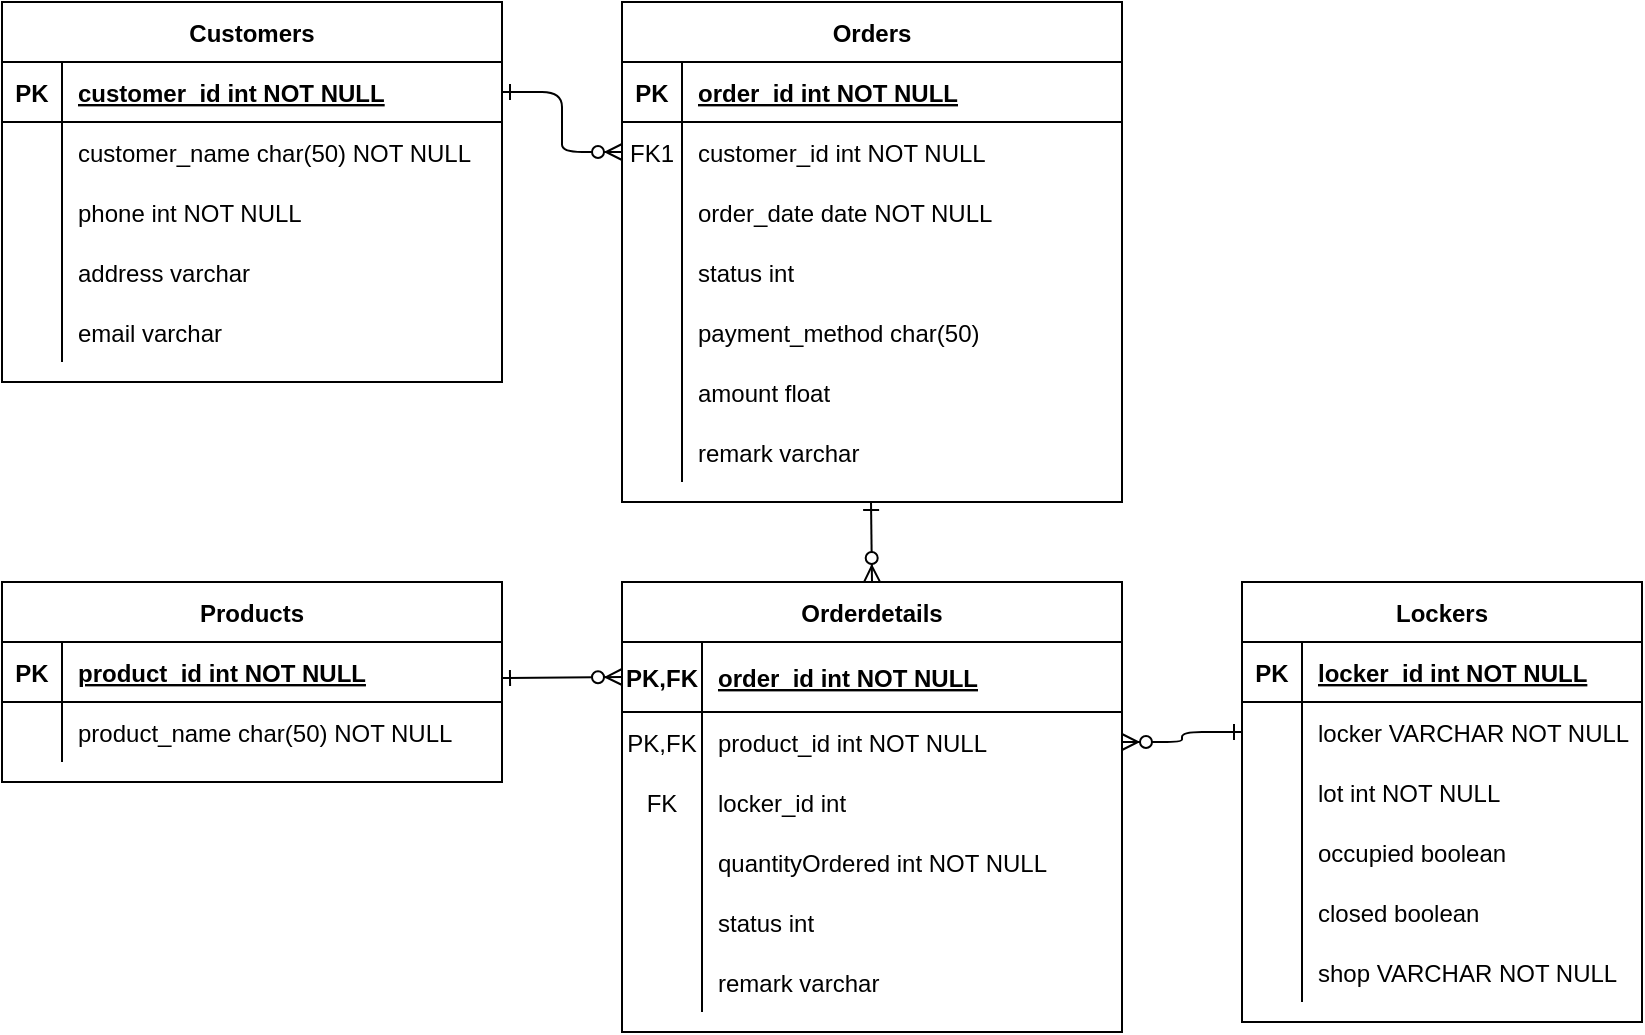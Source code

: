 <mxfile version="13.7.3" type="device"><diagram id="grjkItqrMykEuJ32szFW" name="Page-2"><mxGraphModel dx="1053" dy="493" grid="1" gridSize="10" guides="1" tooltips="1" connect="1" arrows="1" fold="1" page="1" pageScale="1" pageWidth="850" pageHeight="1100" math="0" shadow="0"><root><mxCell id="0"/><mxCell id="1" parent="0"/><mxCell id="LS-kDcIeVGVTbDfE-FYb-1" value="" style="edgeStyle=entityRelationEdgeStyle;endArrow=ERzeroToMany;startArrow=ERone;endFill=1;startFill=0;" parent="1" source="LS-kDcIeVGVTbDfE-FYb-39" target="LS-kDcIeVGVTbDfE-FYb-7" edge="1"><mxGeometry width="100" height="100" relative="1" as="geometry"><mxPoint x="230" y="680" as="sourcePoint"/><mxPoint x="330" y="580" as="targetPoint"/></mxGeometry></mxCell><mxCell id="LS-kDcIeVGVTbDfE-FYb-2" value="" style="edgeStyle=orthogonalEdgeStyle;endArrow=ERzeroToMany;startArrow=ERone;endFill=1;startFill=0;exitX=0;exitY=0.5;exitDx=0;exitDy=0;entryX=1;entryY=0.5;entryDx=0;entryDy=0;" parent="1" source="LS-kDcIeVGVTbDfE-FYb-32" target="LS-kDcIeVGVTbDfE-FYb-58" edge="1"><mxGeometry width="100" height="100" relative="1" as="geometry"><mxPoint x="290" y="110" as="sourcePoint"/><mxPoint x="630" y="115" as="targetPoint"/></mxGeometry></mxCell><mxCell id="LS-kDcIeVGVTbDfE-FYb-3" value="Orders" style="shape=table;startSize=30;container=1;collapsible=1;childLayout=tableLayout;fixedRows=1;rowLines=0;fontStyle=1;align=center;resizeLast=1;" parent="1" vertex="1"><mxGeometry x="320" y="80" width="250" height="250" as="geometry"/></mxCell><mxCell id="LS-kDcIeVGVTbDfE-FYb-4" value="" style="shape=partialRectangle;collapsible=0;dropTarget=0;pointerEvents=0;fillColor=none;points=[[0,0.5],[1,0.5]];portConstraint=eastwest;top=0;left=0;right=0;bottom=1;" parent="LS-kDcIeVGVTbDfE-FYb-3" vertex="1"><mxGeometry y="30" width="250" height="30" as="geometry"/></mxCell><mxCell id="LS-kDcIeVGVTbDfE-FYb-5" value="PK" style="shape=partialRectangle;overflow=hidden;connectable=0;fillColor=none;top=0;left=0;bottom=0;right=0;fontStyle=1;" parent="LS-kDcIeVGVTbDfE-FYb-4" vertex="1"><mxGeometry width="30" height="30" as="geometry"><mxRectangle width="30" height="30" as="alternateBounds"/></mxGeometry></mxCell><mxCell id="LS-kDcIeVGVTbDfE-FYb-6" value="order_id int NOT NULL " style="shape=partialRectangle;overflow=hidden;connectable=0;fillColor=none;top=0;left=0;bottom=0;right=0;align=left;spacingLeft=6;fontStyle=5;" parent="LS-kDcIeVGVTbDfE-FYb-4" vertex="1"><mxGeometry x="30" width="220" height="30" as="geometry"><mxRectangle width="220" height="30" as="alternateBounds"/></mxGeometry></mxCell><mxCell id="LS-kDcIeVGVTbDfE-FYb-7" value="" style="shape=partialRectangle;collapsible=0;dropTarget=0;pointerEvents=0;fillColor=none;points=[[0,0.5],[1,0.5]];portConstraint=eastwest;top=0;left=0;right=0;bottom=0;" parent="LS-kDcIeVGVTbDfE-FYb-3" vertex="1"><mxGeometry y="60" width="250" height="30" as="geometry"/></mxCell><mxCell id="LS-kDcIeVGVTbDfE-FYb-8" value="FK1" style="shape=partialRectangle;overflow=hidden;connectable=0;fillColor=none;top=0;left=0;bottom=0;right=0;" parent="LS-kDcIeVGVTbDfE-FYb-7" vertex="1"><mxGeometry width="30" height="30" as="geometry"><mxRectangle width="30" height="30" as="alternateBounds"/></mxGeometry></mxCell><mxCell id="LS-kDcIeVGVTbDfE-FYb-9" value="customer_id int NOT NULL" style="shape=partialRectangle;overflow=hidden;connectable=0;fillColor=none;top=0;left=0;bottom=0;right=0;align=left;spacingLeft=6;" parent="LS-kDcIeVGVTbDfE-FYb-7" vertex="1"><mxGeometry x="30" width="220" height="30" as="geometry"><mxRectangle width="220" height="30" as="alternateBounds"/></mxGeometry></mxCell><mxCell id="LS-kDcIeVGVTbDfE-FYb-13" value="" style="shape=partialRectangle;collapsible=0;dropTarget=0;pointerEvents=0;fillColor=none;points=[[0,0.5],[1,0.5]];portConstraint=eastwest;top=0;left=0;right=0;bottom=0;" parent="LS-kDcIeVGVTbDfE-FYb-3" vertex="1"><mxGeometry y="90" width="250" height="30" as="geometry"/></mxCell><mxCell id="LS-kDcIeVGVTbDfE-FYb-14" value="" style="shape=partialRectangle;overflow=hidden;connectable=0;fillColor=none;top=0;left=0;bottom=0;right=0;" parent="LS-kDcIeVGVTbDfE-FYb-13" vertex="1"><mxGeometry width="30" height="30" as="geometry"><mxRectangle width="30" height="30" as="alternateBounds"/></mxGeometry></mxCell><mxCell id="LS-kDcIeVGVTbDfE-FYb-15" value="order_date date NOT NULL" style="shape=partialRectangle;overflow=hidden;connectable=0;fillColor=none;top=0;left=0;bottom=0;right=0;align=left;spacingLeft=6;" parent="LS-kDcIeVGVTbDfE-FYb-13" vertex="1"><mxGeometry x="30" width="220" height="30" as="geometry"><mxRectangle width="220" height="30" as="alternateBounds"/></mxGeometry></mxCell><mxCell id="LS-kDcIeVGVTbDfE-FYb-16" value="" style="shape=partialRectangle;collapsible=0;dropTarget=0;pointerEvents=0;fillColor=none;points=[[0,0.5],[1,0.5]];portConstraint=eastwest;top=0;left=0;right=0;bottom=0;" parent="LS-kDcIeVGVTbDfE-FYb-3" vertex="1"><mxGeometry y="120" width="250" height="30" as="geometry"/></mxCell><mxCell id="LS-kDcIeVGVTbDfE-FYb-17" value="" style="shape=partialRectangle;overflow=hidden;connectable=0;fillColor=none;top=0;left=0;bottom=0;right=0;" parent="LS-kDcIeVGVTbDfE-FYb-16" vertex="1"><mxGeometry width="30" height="30" as="geometry"><mxRectangle width="30" height="30" as="alternateBounds"/></mxGeometry></mxCell><mxCell id="LS-kDcIeVGVTbDfE-FYb-18" value="status int" style="shape=partialRectangle;overflow=hidden;connectable=0;fillColor=none;top=0;left=0;bottom=0;right=0;align=left;spacingLeft=6;" parent="LS-kDcIeVGVTbDfE-FYb-16" vertex="1"><mxGeometry x="30" width="220" height="30" as="geometry"><mxRectangle width="220" height="30" as="alternateBounds"/></mxGeometry></mxCell><mxCell id="LS-kDcIeVGVTbDfE-FYb-19" value="" style="shape=partialRectangle;collapsible=0;dropTarget=0;pointerEvents=0;fillColor=none;points=[[0,0.5],[1,0.5]];portConstraint=eastwest;top=0;left=0;right=0;bottom=0;" parent="LS-kDcIeVGVTbDfE-FYb-3" vertex="1"><mxGeometry y="150" width="250" height="30" as="geometry"/></mxCell><mxCell id="LS-kDcIeVGVTbDfE-FYb-20" value="" style="shape=partialRectangle;overflow=hidden;connectable=0;fillColor=none;top=0;left=0;bottom=0;right=0;" parent="LS-kDcIeVGVTbDfE-FYb-19" vertex="1"><mxGeometry width="30" height="30" as="geometry"><mxRectangle width="30" height="30" as="alternateBounds"/></mxGeometry></mxCell><mxCell id="LS-kDcIeVGVTbDfE-FYb-21" value="payment_method char(50)" style="shape=partialRectangle;overflow=hidden;connectable=0;fillColor=none;top=0;left=0;bottom=0;right=0;align=left;spacingLeft=6;" parent="LS-kDcIeVGVTbDfE-FYb-19" vertex="1"><mxGeometry x="30" width="220" height="30" as="geometry"><mxRectangle width="220" height="30" as="alternateBounds"/></mxGeometry></mxCell><mxCell id="LS-kDcIeVGVTbDfE-FYb-22" value="" style="shape=partialRectangle;collapsible=0;dropTarget=0;pointerEvents=0;fillColor=none;points=[[0,0.5],[1,0.5]];portConstraint=eastwest;top=0;left=0;right=0;bottom=0;" parent="LS-kDcIeVGVTbDfE-FYb-3" vertex="1"><mxGeometry y="180" width="250" height="30" as="geometry"/></mxCell><mxCell id="LS-kDcIeVGVTbDfE-FYb-23" value="" style="shape=partialRectangle;overflow=hidden;connectable=0;fillColor=none;top=0;left=0;bottom=0;right=0;" parent="LS-kDcIeVGVTbDfE-FYb-22" vertex="1"><mxGeometry width="30" height="30" as="geometry"><mxRectangle width="30" height="30" as="alternateBounds"/></mxGeometry></mxCell><mxCell id="LS-kDcIeVGVTbDfE-FYb-24" value="amount float" style="shape=partialRectangle;overflow=hidden;connectable=0;fillColor=none;top=0;left=0;bottom=0;right=0;align=left;spacingLeft=6;" parent="LS-kDcIeVGVTbDfE-FYb-22" vertex="1"><mxGeometry x="30" width="220" height="30" as="geometry"><mxRectangle width="220" height="30" as="alternateBounds"/></mxGeometry></mxCell><mxCell id="LS-kDcIeVGVTbDfE-FYb-25" value="" style="shape=partialRectangle;collapsible=0;dropTarget=0;pointerEvents=0;fillColor=none;points=[[0,0.5],[1,0.5]];portConstraint=eastwest;top=0;left=0;right=0;bottom=0;" parent="LS-kDcIeVGVTbDfE-FYb-3" vertex="1"><mxGeometry y="210" width="250" height="30" as="geometry"/></mxCell><mxCell id="LS-kDcIeVGVTbDfE-FYb-26" value="" style="shape=partialRectangle;overflow=hidden;connectable=0;fillColor=none;top=0;left=0;bottom=0;right=0;" parent="LS-kDcIeVGVTbDfE-FYb-25" vertex="1"><mxGeometry width="30" height="30" as="geometry"><mxRectangle width="30" height="30" as="alternateBounds"/></mxGeometry></mxCell><mxCell id="LS-kDcIeVGVTbDfE-FYb-27" value="remark varchar" style="shape=partialRectangle;overflow=hidden;connectable=0;fillColor=none;top=0;left=0;bottom=0;right=0;align=left;spacingLeft=6;" parent="LS-kDcIeVGVTbDfE-FYb-25" vertex="1"><mxGeometry x="30" width="220" height="30" as="geometry"><mxRectangle width="220" height="30" as="alternateBounds"/></mxGeometry></mxCell><mxCell id="LS-kDcIeVGVTbDfE-FYb-28" value="Lockers" style="shape=table;startSize=30;container=1;collapsible=1;childLayout=tableLayout;fixedRows=1;rowLines=0;fontStyle=1;align=center;resizeLast=1;" parent="1" vertex="1"><mxGeometry x="630" y="370" width="200" height="220" as="geometry"/></mxCell><mxCell id="LS-kDcIeVGVTbDfE-FYb-29" value="" style="shape=partialRectangle;collapsible=0;dropTarget=0;pointerEvents=0;fillColor=none;points=[[0,0.5],[1,0.5]];portConstraint=eastwest;top=0;left=0;right=0;bottom=1;" parent="LS-kDcIeVGVTbDfE-FYb-28" vertex="1"><mxGeometry y="30" width="200" height="30" as="geometry"/></mxCell><mxCell id="LS-kDcIeVGVTbDfE-FYb-30" value="PK" style="shape=partialRectangle;overflow=hidden;connectable=0;fillColor=none;top=0;left=0;bottom=0;right=0;fontStyle=1;" parent="LS-kDcIeVGVTbDfE-FYb-29" vertex="1"><mxGeometry width="30" height="30" as="geometry"><mxRectangle width="30" height="30" as="alternateBounds"/></mxGeometry></mxCell><mxCell id="LS-kDcIeVGVTbDfE-FYb-31" value="locker_id int NOT NULL " style="shape=partialRectangle;overflow=hidden;connectable=0;fillColor=none;top=0;left=0;bottom=0;right=0;align=left;spacingLeft=6;fontStyle=5;" parent="LS-kDcIeVGVTbDfE-FYb-29" vertex="1"><mxGeometry x="30" width="170" height="30" as="geometry"><mxRectangle width="170" height="30" as="alternateBounds"/></mxGeometry></mxCell><mxCell id="LS-kDcIeVGVTbDfE-FYb-32" value="" style="shape=partialRectangle;collapsible=0;dropTarget=0;pointerEvents=0;fillColor=none;points=[[0,0.5],[1,0.5]];portConstraint=eastwest;top=0;left=0;right=0;bottom=0;" parent="LS-kDcIeVGVTbDfE-FYb-28" vertex="1"><mxGeometry y="60" width="200" height="30" as="geometry"/></mxCell><mxCell id="LS-kDcIeVGVTbDfE-FYb-33" value="" style="shape=partialRectangle;overflow=hidden;connectable=0;fillColor=none;top=0;left=0;bottom=0;right=0;" parent="LS-kDcIeVGVTbDfE-FYb-32" vertex="1"><mxGeometry width="30" height="30" as="geometry"><mxRectangle width="30" height="30" as="alternateBounds"/></mxGeometry></mxCell><mxCell id="LS-kDcIeVGVTbDfE-FYb-34" value="locker VARCHAR NOT NULL" style="shape=partialRectangle;overflow=hidden;connectable=0;fillColor=none;top=0;left=0;bottom=0;right=0;align=left;spacingLeft=6;" parent="LS-kDcIeVGVTbDfE-FYb-32" vertex="1"><mxGeometry x="30" width="170" height="30" as="geometry"><mxRectangle width="170" height="30" as="alternateBounds"/></mxGeometry></mxCell><mxCell id="MwimiE2lB3HSXXo6XYTn-4" value="" style="shape=partialRectangle;collapsible=0;dropTarget=0;pointerEvents=0;fillColor=none;points=[[0,0.5],[1,0.5]];portConstraint=eastwest;top=0;left=0;right=0;bottom=0;" parent="LS-kDcIeVGVTbDfE-FYb-28" vertex="1"><mxGeometry y="90" width="200" height="30" as="geometry"/></mxCell><mxCell id="MwimiE2lB3HSXXo6XYTn-5" value="" style="shape=partialRectangle;overflow=hidden;connectable=0;fillColor=none;top=0;left=0;bottom=0;right=0;" parent="MwimiE2lB3HSXXo6XYTn-4" vertex="1"><mxGeometry width="30" height="30" as="geometry"><mxRectangle width="30" height="30" as="alternateBounds"/></mxGeometry></mxCell><mxCell id="MwimiE2lB3HSXXo6XYTn-6" value="lot int NOT NULL" style="shape=partialRectangle;overflow=hidden;connectable=0;fillColor=none;top=0;left=0;bottom=0;right=0;align=left;spacingLeft=6;" parent="MwimiE2lB3HSXXo6XYTn-4" vertex="1"><mxGeometry x="30" width="170" height="30" as="geometry"><mxRectangle width="170" height="30" as="alternateBounds"/></mxGeometry></mxCell><mxCell id="LS-kDcIeVGVTbDfE-FYb-35" value="" style="shape=partialRectangle;collapsible=0;dropTarget=0;pointerEvents=0;fillColor=none;points=[[0,0.5],[1,0.5]];portConstraint=eastwest;top=0;left=0;right=0;bottom=0;" parent="LS-kDcIeVGVTbDfE-FYb-28" vertex="1"><mxGeometry y="120" width="200" height="30" as="geometry"/></mxCell><mxCell id="LS-kDcIeVGVTbDfE-FYb-36" value="" style="shape=partialRectangle;overflow=hidden;connectable=0;fillColor=none;top=0;left=0;bottom=0;right=0;" parent="LS-kDcIeVGVTbDfE-FYb-35" vertex="1"><mxGeometry width="30" height="30" as="geometry"><mxRectangle width="30" height="30" as="alternateBounds"/></mxGeometry></mxCell><mxCell id="LS-kDcIeVGVTbDfE-FYb-37" value="occupied boolean" style="shape=partialRectangle;overflow=hidden;connectable=0;fillColor=none;top=0;left=0;bottom=0;right=0;align=left;spacingLeft=6;" parent="LS-kDcIeVGVTbDfE-FYb-35" vertex="1"><mxGeometry x="30" width="170" height="30" as="geometry"><mxRectangle width="170" height="30" as="alternateBounds"/></mxGeometry></mxCell><mxCell id="MwimiE2lB3HSXXo6XYTn-1" value="" style="shape=partialRectangle;collapsible=0;dropTarget=0;pointerEvents=0;fillColor=none;points=[[0,0.5],[1,0.5]];portConstraint=eastwest;top=0;left=0;right=0;bottom=0;" parent="LS-kDcIeVGVTbDfE-FYb-28" vertex="1"><mxGeometry y="150" width="200" height="30" as="geometry"/></mxCell><mxCell id="MwimiE2lB3HSXXo6XYTn-2" value="" style="shape=partialRectangle;overflow=hidden;connectable=0;fillColor=none;top=0;left=0;bottom=0;right=0;" parent="MwimiE2lB3HSXXo6XYTn-1" vertex="1"><mxGeometry width="30" height="30" as="geometry"><mxRectangle width="30" height="30" as="alternateBounds"/></mxGeometry></mxCell><mxCell id="MwimiE2lB3HSXXo6XYTn-3" value="closed boolean" style="shape=partialRectangle;overflow=hidden;connectable=0;fillColor=none;top=0;left=0;bottom=0;right=0;align=left;spacingLeft=6;" parent="MwimiE2lB3HSXXo6XYTn-1" vertex="1"><mxGeometry x="30" width="170" height="30" as="geometry"><mxRectangle width="170" height="30" as="alternateBounds"/></mxGeometry></mxCell><mxCell id="e6Lt8sVn6XmktYVXnQuO-1" value="" style="shape=partialRectangle;collapsible=0;dropTarget=0;pointerEvents=0;fillColor=none;points=[[0,0.5],[1,0.5]];portConstraint=eastwest;top=0;left=0;right=0;bottom=0;" vertex="1" parent="LS-kDcIeVGVTbDfE-FYb-28"><mxGeometry y="180" width="200" height="30" as="geometry"/></mxCell><mxCell id="e6Lt8sVn6XmktYVXnQuO-2" value="" style="shape=partialRectangle;overflow=hidden;connectable=0;fillColor=none;top=0;left=0;bottom=0;right=0;" vertex="1" parent="e6Lt8sVn6XmktYVXnQuO-1"><mxGeometry width="30" height="30" as="geometry"><mxRectangle width="30" height="30" as="alternateBounds"/></mxGeometry></mxCell><mxCell id="e6Lt8sVn6XmktYVXnQuO-3" value="shop VARCHAR NOT NULL" style="shape=partialRectangle;overflow=hidden;connectable=0;fillColor=none;top=0;left=0;bottom=0;right=0;align=left;spacingLeft=6;" vertex="1" parent="e6Lt8sVn6XmktYVXnQuO-1"><mxGeometry x="30" width="170" height="30" as="geometry"><mxRectangle width="170" height="30" as="alternateBounds"/></mxGeometry></mxCell><mxCell id="LS-kDcIeVGVTbDfE-FYb-38" value="Customers" style="shape=table;startSize=30;container=1;collapsible=1;childLayout=tableLayout;fixedRows=1;rowLines=0;fontStyle=1;align=center;resizeLast=1;" parent="1" vertex="1"><mxGeometry x="10" y="80" width="250" height="190" as="geometry"/></mxCell><mxCell id="LS-kDcIeVGVTbDfE-FYb-39" value="" style="shape=partialRectangle;collapsible=0;dropTarget=0;pointerEvents=0;fillColor=none;points=[[0,0.5],[1,0.5]];portConstraint=eastwest;top=0;left=0;right=0;bottom=1;" parent="LS-kDcIeVGVTbDfE-FYb-38" vertex="1"><mxGeometry y="30" width="250" height="30" as="geometry"/></mxCell><mxCell id="LS-kDcIeVGVTbDfE-FYb-40" value="PK" style="shape=partialRectangle;overflow=hidden;connectable=0;fillColor=none;top=0;left=0;bottom=0;right=0;fontStyle=1;" parent="LS-kDcIeVGVTbDfE-FYb-39" vertex="1"><mxGeometry width="30" height="30" as="geometry"><mxRectangle width="30" height="30" as="alternateBounds"/></mxGeometry></mxCell><mxCell id="LS-kDcIeVGVTbDfE-FYb-41" value="customer_id int NOT NULL " style="shape=partialRectangle;overflow=hidden;connectable=0;fillColor=none;top=0;left=0;bottom=0;right=0;align=left;spacingLeft=6;fontStyle=5;" parent="LS-kDcIeVGVTbDfE-FYb-39" vertex="1"><mxGeometry x="30" width="220" height="30" as="geometry"><mxRectangle width="220" height="30" as="alternateBounds"/></mxGeometry></mxCell><mxCell id="LS-kDcIeVGVTbDfE-FYb-42" value="" style="shape=partialRectangle;collapsible=0;dropTarget=0;pointerEvents=0;fillColor=none;points=[[0,0.5],[1,0.5]];portConstraint=eastwest;top=0;left=0;right=0;bottom=0;" parent="LS-kDcIeVGVTbDfE-FYb-38" vertex="1"><mxGeometry y="60" width="250" height="30" as="geometry"/></mxCell><mxCell id="LS-kDcIeVGVTbDfE-FYb-43" value="" style="shape=partialRectangle;overflow=hidden;connectable=0;fillColor=none;top=0;left=0;bottom=0;right=0;" parent="LS-kDcIeVGVTbDfE-FYb-42" vertex="1"><mxGeometry width="30" height="30" as="geometry"><mxRectangle width="30" height="30" as="alternateBounds"/></mxGeometry></mxCell><mxCell id="LS-kDcIeVGVTbDfE-FYb-44" value="customer_name char(50) NOT NULL" style="shape=partialRectangle;overflow=hidden;connectable=0;fillColor=none;top=0;left=0;bottom=0;right=0;align=left;spacingLeft=6;" parent="LS-kDcIeVGVTbDfE-FYb-42" vertex="1"><mxGeometry x="30" width="220" height="30" as="geometry"><mxRectangle width="220" height="30" as="alternateBounds"/></mxGeometry></mxCell><mxCell id="LS-kDcIeVGVTbDfE-FYb-45" value="" style="shape=partialRectangle;collapsible=0;dropTarget=0;pointerEvents=0;fillColor=none;points=[[0,0.5],[1,0.5]];portConstraint=eastwest;top=0;left=0;right=0;bottom=0;" parent="LS-kDcIeVGVTbDfE-FYb-38" vertex="1"><mxGeometry y="90" width="250" height="30" as="geometry"/></mxCell><mxCell id="LS-kDcIeVGVTbDfE-FYb-46" value="" style="shape=partialRectangle;overflow=hidden;connectable=0;fillColor=none;top=0;left=0;bottom=0;right=0;" parent="LS-kDcIeVGVTbDfE-FYb-45" vertex="1"><mxGeometry width="30" height="30" as="geometry"><mxRectangle width="30" height="30" as="alternateBounds"/></mxGeometry></mxCell><mxCell id="LS-kDcIeVGVTbDfE-FYb-47" value="phone int NOT NULL" style="shape=partialRectangle;overflow=hidden;connectable=0;fillColor=none;top=0;left=0;bottom=0;right=0;align=left;spacingLeft=6;" parent="LS-kDcIeVGVTbDfE-FYb-45" vertex="1"><mxGeometry x="30" width="220" height="30" as="geometry"><mxRectangle width="220" height="30" as="alternateBounds"/></mxGeometry></mxCell><mxCell id="LS-kDcIeVGVTbDfE-FYb-48" value="" style="shape=partialRectangle;collapsible=0;dropTarget=0;pointerEvents=0;fillColor=none;points=[[0,0.5],[1,0.5]];portConstraint=eastwest;top=0;left=0;right=0;bottom=0;" parent="LS-kDcIeVGVTbDfE-FYb-38" vertex="1"><mxGeometry y="120" width="250" height="30" as="geometry"/></mxCell><mxCell id="LS-kDcIeVGVTbDfE-FYb-49" value="" style="shape=partialRectangle;overflow=hidden;connectable=0;fillColor=none;top=0;left=0;bottom=0;right=0;" parent="LS-kDcIeVGVTbDfE-FYb-48" vertex="1"><mxGeometry width="30" height="30" as="geometry"><mxRectangle width="30" height="30" as="alternateBounds"/></mxGeometry></mxCell><mxCell id="LS-kDcIeVGVTbDfE-FYb-50" value="address varchar" style="shape=partialRectangle;overflow=hidden;connectable=0;fillColor=none;top=0;left=0;bottom=0;right=0;align=left;spacingLeft=6;" parent="LS-kDcIeVGVTbDfE-FYb-48" vertex="1"><mxGeometry x="30" width="220" height="30" as="geometry"><mxRectangle width="220" height="30" as="alternateBounds"/></mxGeometry></mxCell><mxCell id="LS-kDcIeVGVTbDfE-FYb-51" value="" style="shape=partialRectangle;collapsible=0;dropTarget=0;pointerEvents=0;fillColor=none;points=[[0,0.5],[1,0.5]];portConstraint=eastwest;top=0;left=0;right=0;bottom=0;" parent="LS-kDcIeVGVTbDfE-FYb-38" vertex="1"><mxGeometry y="150" width="250" height="30" as="geometry"/></mxCell><mxCell id="LS-kDcIeVGVTbDfE-FYb-52" value="" style="shape=partialRectangle;overflow=hidden;connectable=0;fillColor=none;top=0;left=0;bottom=0;right=0;" parent="LS-kDcIeVGVTbDfE-FYb-51" vertex="1"><mxGeometry width="30" height="30" as="geometry"><mxRectangle width="30" height="30" as="alternateBounds"/></mxGeometry></mxCell><mxCell id="LS-kDcIeVGVTbDfE-FYb-53" value="email varchar" style="shape=partialRectangle;overflow=hidden;connectable=0;fillColor=none;top=0;left=0;bottom=0;right=0;align=left;spacingLeft=6;" parent="LS-kDcIeVGVTbDfE-FYb-51" vertex="1"><mxGeometry x="30" width="220" height="30" as="geometry"><mxRectangle width="220" height="30" as="alternateBounds"/></mxGeometry></mxCell><mxCell id="LS-kDcIeVGVTbDfE-FYb-54" value="Orderdetails" style="shape=table;startSize=30;container=1;collapsible=1;childLayout=tableLayout;fixedRows=1;rowLines=0;fontStyle=1;align=center;resizeLast=1;" parent="1" vertex="1"><mxGeometry x="320" y="370" width="250" height="225" as="geometry"/></mxCell><mxCell id="LS-kDcIeVGVTbDfE-FYb-55" value="" style="shape=partialRectangle;collapsible=0;dropTarget=0;pointerEvents=0;fillColor=none;points=[[0,0.5],[1,0.5]];portConstraint=eastwest;top=0;left=0;right=0;bottom=1;" parent="LS-kDcIeVGVTbDfE-FYb-54" vertex="1"><mxGeometry y="30" width="250" height="35" as="geometry"/></mxCell><mxCell id="LS-kDcIeVGVTbDfE-FYb-56" value="PK,FK" style="shape=partialRectangle;overflow=hidden;connectable=0;fillColor=none;top=0;left=0;bottom=0;right=0;fontStyle=1;" parent="LS-kDcIeVGVTbDfE-FYb-55" vertex="1"><mxGeometry width="40" height="35" as="geometry"><mxRectangle width="40" height="35" as="alternateBounds"/></mxGeometry></mxCell><mxCell id="LS-kDcIeVGVTbDfE-FYb-57" value="order_id int NOT NULL " style="shape=partialRectangle;overflow=hidden;connectable=0;fillColor=none;top=0;left=0;bottom=0;right=0;align=left;spacingLeft=6;fontStyle=5;" parent="LS-kDcIeVGVTbDfE-FYb-55" vertex="1"><mxGeometry x="40" width="210" height="35" as="geometry"><mxRectangle width="210" height="35" as="alternateBounds"/></mxGeometry></mxCell><mxCell id="LS-kDcIeVGVTbDfE-FYb-58" value="" style="shape=partialRectangle;collapsible=0;dropTarget=0;pointerEvents=0;fillColor=none;points=[[0,0.5],[1,0.5]];portConstraint=eastwest;top=0;left=0;right=0;bottom=0;" parent="LS-kDcIeVGVTbDfE-FYb-54" vertex="1"><mxGeometry y="65" width="250" height="30" as="geometry"/></mxCell><mxCell id="LS-kDcIeVGVTbDfE-FYb-59" value="PK,FK" style="shape=partialRectangle;overflow=hidden;connectable=0;fillColor=none;top=0;left=0;bottom=0;right=0;" parent="LS-kDcIeVGVTbDfE-FYb-58" vertex="1"><mxGeometry width="40" height="30" as="geometry"><mxRectangle width="40" height="30" as="alternateBounds"/></mxGeometry></mxCell><mxCell id="LS-kDcIeVGVTbDfE-FYb-60" value="product_id int NOT NULL" style="shape=partialRectangle;overflow=hidden;connectable=0;fillColor=none;top=0;left=0;bottom=0;right=0;align=left;spacingLeft=6;strokeColor=#000000;" parent="LS-kDcIeVGVTbDfE-FYb-58" vertex="1"><mxGeometry x="40" width="210" height="30" as="geometry"><mxRectangle width="210" height="30" as="alternateBounds"/></mxGeometry></mxCell><mxCell id="LS-kDcIeVGVTbDfE-FYb-61" value="" style="shape=partialRectangle;collapsible=0;dropTarget=0;pointerEvents=0;fillColor=none;points=[[0,0.5],[1,0.5]];portConstraint=eastwest;top=0;left=0;right=0;bottom=0;" parent="LS-kDcIeVGVTbDfE-FYb-54" vertex="1"><mxGeometry y="95" width="250" height="30" as="geometry"/></mxCell><mxCell id="LS-kDcIeVGVTbDfE-FYb-62" value="FK" style="shape=partialRectangle;overflow=hidden;connectable=0;fillColor=none;top=0;left=0;bottom=0;right=0;" parent="LS-kDcIeVGVTbDfE-FYb-61" vertex="1"><mxGeometry width="40" height="30" as="geometry"><mxRectangle width="40" height="30" as="alternateBounds"/></mxGeometry></mxCell><mxCell id="LS-kDcIeVGVTbDfE-FYb-63" value="locker_id int " style="shape=partialRectangle;overflow=hidden;connectable=0;fillColor=none;top=0;left=0;bottom=0;right=0;align=left;spacingLeft=6;" parent="LS-kDcIeVGVTbDfE-FYb-61" vertex="1"><mxGeometry x="40" width="210" height="30" as="geometry"><mxRectangle width="210" height="30" as="alternateBounds"/></mxGeometry></mxCell><mxCell id="LS-kDcIeVGVTbDfE-FYb-64" value="" style="shape=partialRectangle;collapsible=0;dropTarget=0;pointerEvents=0;fillColor=none;points=[[0,0.5],[1,0.5]];portConstraint=eastwest;top=0;left=0;right=0;bottom=0;" parent="LS-kDcIeVGVTbDfE-FYb-54" vertex="1"><mxGeometry y="125" width="250" height="30" as="geometry"/></mxCell><mxCell id="LS-kDcIeVGVTbDfE-FYb-65" value="" style="shape=partialRectangle;overflow=hidden;connectable=0;fillColor=none;top=0;left=0;bottom=0;right=0;" parent="LS-kDcIeVGVTbDfE-FYb-64" vertex="1"><mxGeometry width="40" height="30" as="geometry"><mxRectangle width="40" height="30" as="alternateBounds"/></mxGeometry></mxCell><mxCell id="LS-kDcIeVGVTbDfE-FYb-66" value="quantityOrdered int NOT NULL" style="shape=partialRectangle;overflow=hidden;connectable=0;fillColor=none;top=0;left=0;bottom=0;right=0;align=left;spacingLeft=6;" parent="LS-kDcIeVGVTbDfE-FYb-64" vertex="1"><mxGeometry x="40" width="210" height="30" as="geometry"><mxRectangle width="210" height="30" as="alternateBounds"/></mxGeometry></mxCell><mxCell id="LS-kDcIeVGVTbDfE-FYb-67" value="" style="shape=partialRectangle;collapsible=0;dropTarget=0;pointerEvents=0;fillColor=none;points=[[0,0.5],[1,0.5]];portConstraint=eastwest;top=0;left=0;right=0;bottom=0;" parent="LS-kDcIeVGVTbDfE-FYb-54" vertex="1"><mxGeometry y="155" width="250" height="30" as="geometry"/></mxCell><mxCell id="LS-kDcIeVGVTbDfE-FYb-68" value="" style="shape=partialRectangle;overflow=hidden;connectable=0;fillColor=none;top=0;left=0;bottom=0;right=0;" parent="LS-kDcIeVGVTbDfE-FYb-67" vertex="1"><mxGeometry width="40" height="30" as="geometry"><mxRectangle width="40" height="30" as="alternateBounds"/></mxGeometry></mxCell><mxCell id="LS-kDcIeVGVTbDfE-FYb-69" value="status int" style="shape=partialRectangle;overflow=hidden;connectable=0;fillColor=none;top=0;left=0;bottom=0;right=0;align=left;spacingLeft=6;" parent="LS-kDcIeVGVTbDfE-FYb-67" vertex="1"><mxGeometry x="40" width="210" height="30" as="geometry"><mxRectangle width="210" height="30" as="alternateBounds"/></mxGeometry></mxCell><mxCell id="LS-kDcIeVGVTbDfE-FYb-70" value="" style="shape=partialRectangle;collapsible=0;dropTarget=0;pointerEvents=0;fillColor=none;points=[[0,0.5],[1,0.5]];portConstraint=eastwest;top=0;left=0;right=0;bottom=0;" parent="LS-kDcIeVGVTbDfE-FYb-54" vertex="1"><mxGeometry y="185" width="250" height="30" as="geometry"/></mxCell><mxCell id="LS-kDcIeVGVTbDfE-FYb-71" value="" style="shape=partialRectangle;overflow=hidden;connectable=0;fillColor=none;top=0;left=0;bottom=0;right=0;" parent="LS-kDcIeVGVTbDfE-FYb-70" vertex="1"><mxGeometry width="40" height="30" as="geometry"><mxRectangle width="40" height="30" as="alternateBounds"/></mxGeometry></mxCell><mxCell id="LS-kDcIeVGVTbDfE-FYb-72" value="remark varchar" style="shape=partialRectangle;overflow=hidden;connectable=0;fillColor=none;top=0;left=0;bottom=0;right=0;align=left;spacingLeft=6;" parent="LS-kDcIeVGVTbDfE-FYb-70" vertex="1"><mxGeometry x="40" width="210" height="30" as="geometry"><mxRectangle width="210" height="30" as="alternateBounds"/></mxGeometry></mxCell><mxCell id="LS-kDcIeVGVTbDfE-FYb-73" value="Products" style="shape=table;startSize=30;container=1;collapsible=1;childLayout=tableLayout;fixedRows=1;rowLines=0;fontStyle=1;align=center;resizeLast=1;" parent="1" vertex="1"><mxGeometry x="10" y="370" width="250" height="100" as="geometry"/></mxCell><mxCell id="LS-kDcIeVGVTbDfE-FYb-74" value="" style="shape=partialRectangle;collapsible=0;dropTarget=0;pointerEvents=0;fillColor=none;points=[[0,0.5],[1,0.5]];portConstraint=eastwest;top=0;left=0;right=0;bottom=1;" parent="LS-kDcIeVGVTbDfE-FYb-73" vertex="1"><mxGeometry y="30" width="250" height="30" as="geometry"/></mxCell><mxCell id="LS-kDcIeVGVTbDfE-FYb-75" value="PK" style="shape=partialRectangle;overflow=hidden;connectable=0;fillColor=none;top=0;left=0;bottom=0;right=0;fontStyle=1;" parent="LS-kDcIeVGVTbDfE-FYb-74" vertex="1"><mxGeometry width="30" height="30" as="geometry"><mxRectangle width="30" height="30" as="alternateBounds"/></mxGeometry></mxCell><mxCell id="LS-kDcIeVGVTbDfE-FYb-76" value="product_id int NOT NULL" style="shape=partialRectangle;overflow=hidden;connectable=0;fillColor=none;top=0;left=0;bottom=0;right=0;align=left;spacingLeft=6;fontStyle=5;" parent="LS-kDcIeVGVTbDfE-FYb-74" vertex="1"><mxGeometry x="30" width="220" height="30" as="geometry"><mxRectangle width="220" height="30" as="alternateBounds"/></mxGeometry></mxCell><mxCell id="LS-kDcIeVGVTbDfE-FYb-77" value="" style="shape=partialRectangle;collapsible=0;dropTarget=0;pointerEvents=0;fillColor=none;points=[[0,0.5],[1,0.5]];portConstraint=eastwest;top=0;left=0;right=0;bottom=0;" parent="LS-kDcIeVGVTbDfE-FYb-73" vertex="1"><mxGeometry y="60" width="250" height="30" as="geometry"/></mxCell><mxCell id="LS-kDcIeVGVTbDfE-FYb-78" value="" style="shape=partialRectangle;overflow=hidden;connectable=0;fillColor=none;top=0;left=0;bottom=0;right=0;" parent="LS-kDcIeVGVTbDfE-FYb-77" vertex="1"><mxGeometry width="30" height="30" as="geometry"><mxRectangle width="30" height="30" as="alternateBounds"/></mxGeometry></mxCell><mxCell id="LS-kDcIeVGVTbDfE-FYb-79" value="product_name char(50) NOT NULL" style="shape=partialRectangle;overflow=hidden;connectable=0;fillColor=none;top=0;left=0;bottom=0;right=0;align=left;spacingLeft=6;" parent="LS-kDcIeVGVTbDfE-FYb-77" vertex="1"><mxGeometry x="30" width="220" height="30" as="geometry"><mxRectangle width="220" height="30" as="alternateBounds"/></mxGeometry></mxCell><mxCell id="LS-kDcIeVGVTbDfE-FYb-89" value="" style="endArrow=ERzeroToMany;startArrow=ERone;endFill=1;startFill=0;exitX=0.5;exitY=1;exitDx=0;exitDy=0;" parent="1" edge="1"><mxGeometry width="100" height="100" relative="1" as="geometry"><mxPoint x="444.5" y="330" as="sourcePoint"/><mxPoint x="445" y="370" as="targetPoint"/></mxGeometry></mxCell><mxCell id="LS-kDcIeVGVTbDfE-FYb-90" value="" style="endArrow=ERzeroToMany;startArrow=ERone;endFill=1;startFill=0;entryX=0;entryY=0.5;entryDx=0;entryDy=0;" parent="1" target="LS-kDcIeVGVTbDfE-FYb-55" edge="1"><mxGeometry width="100" height="100" relative="1" as="geometry"><mxPoint x="260" y="418" as="sourcePoint"/><mxPoint x="260" y="437.5" as="targetPoint"/></mxGeometry></mxCell></root></mxGraphModel></diagram></mxfile>